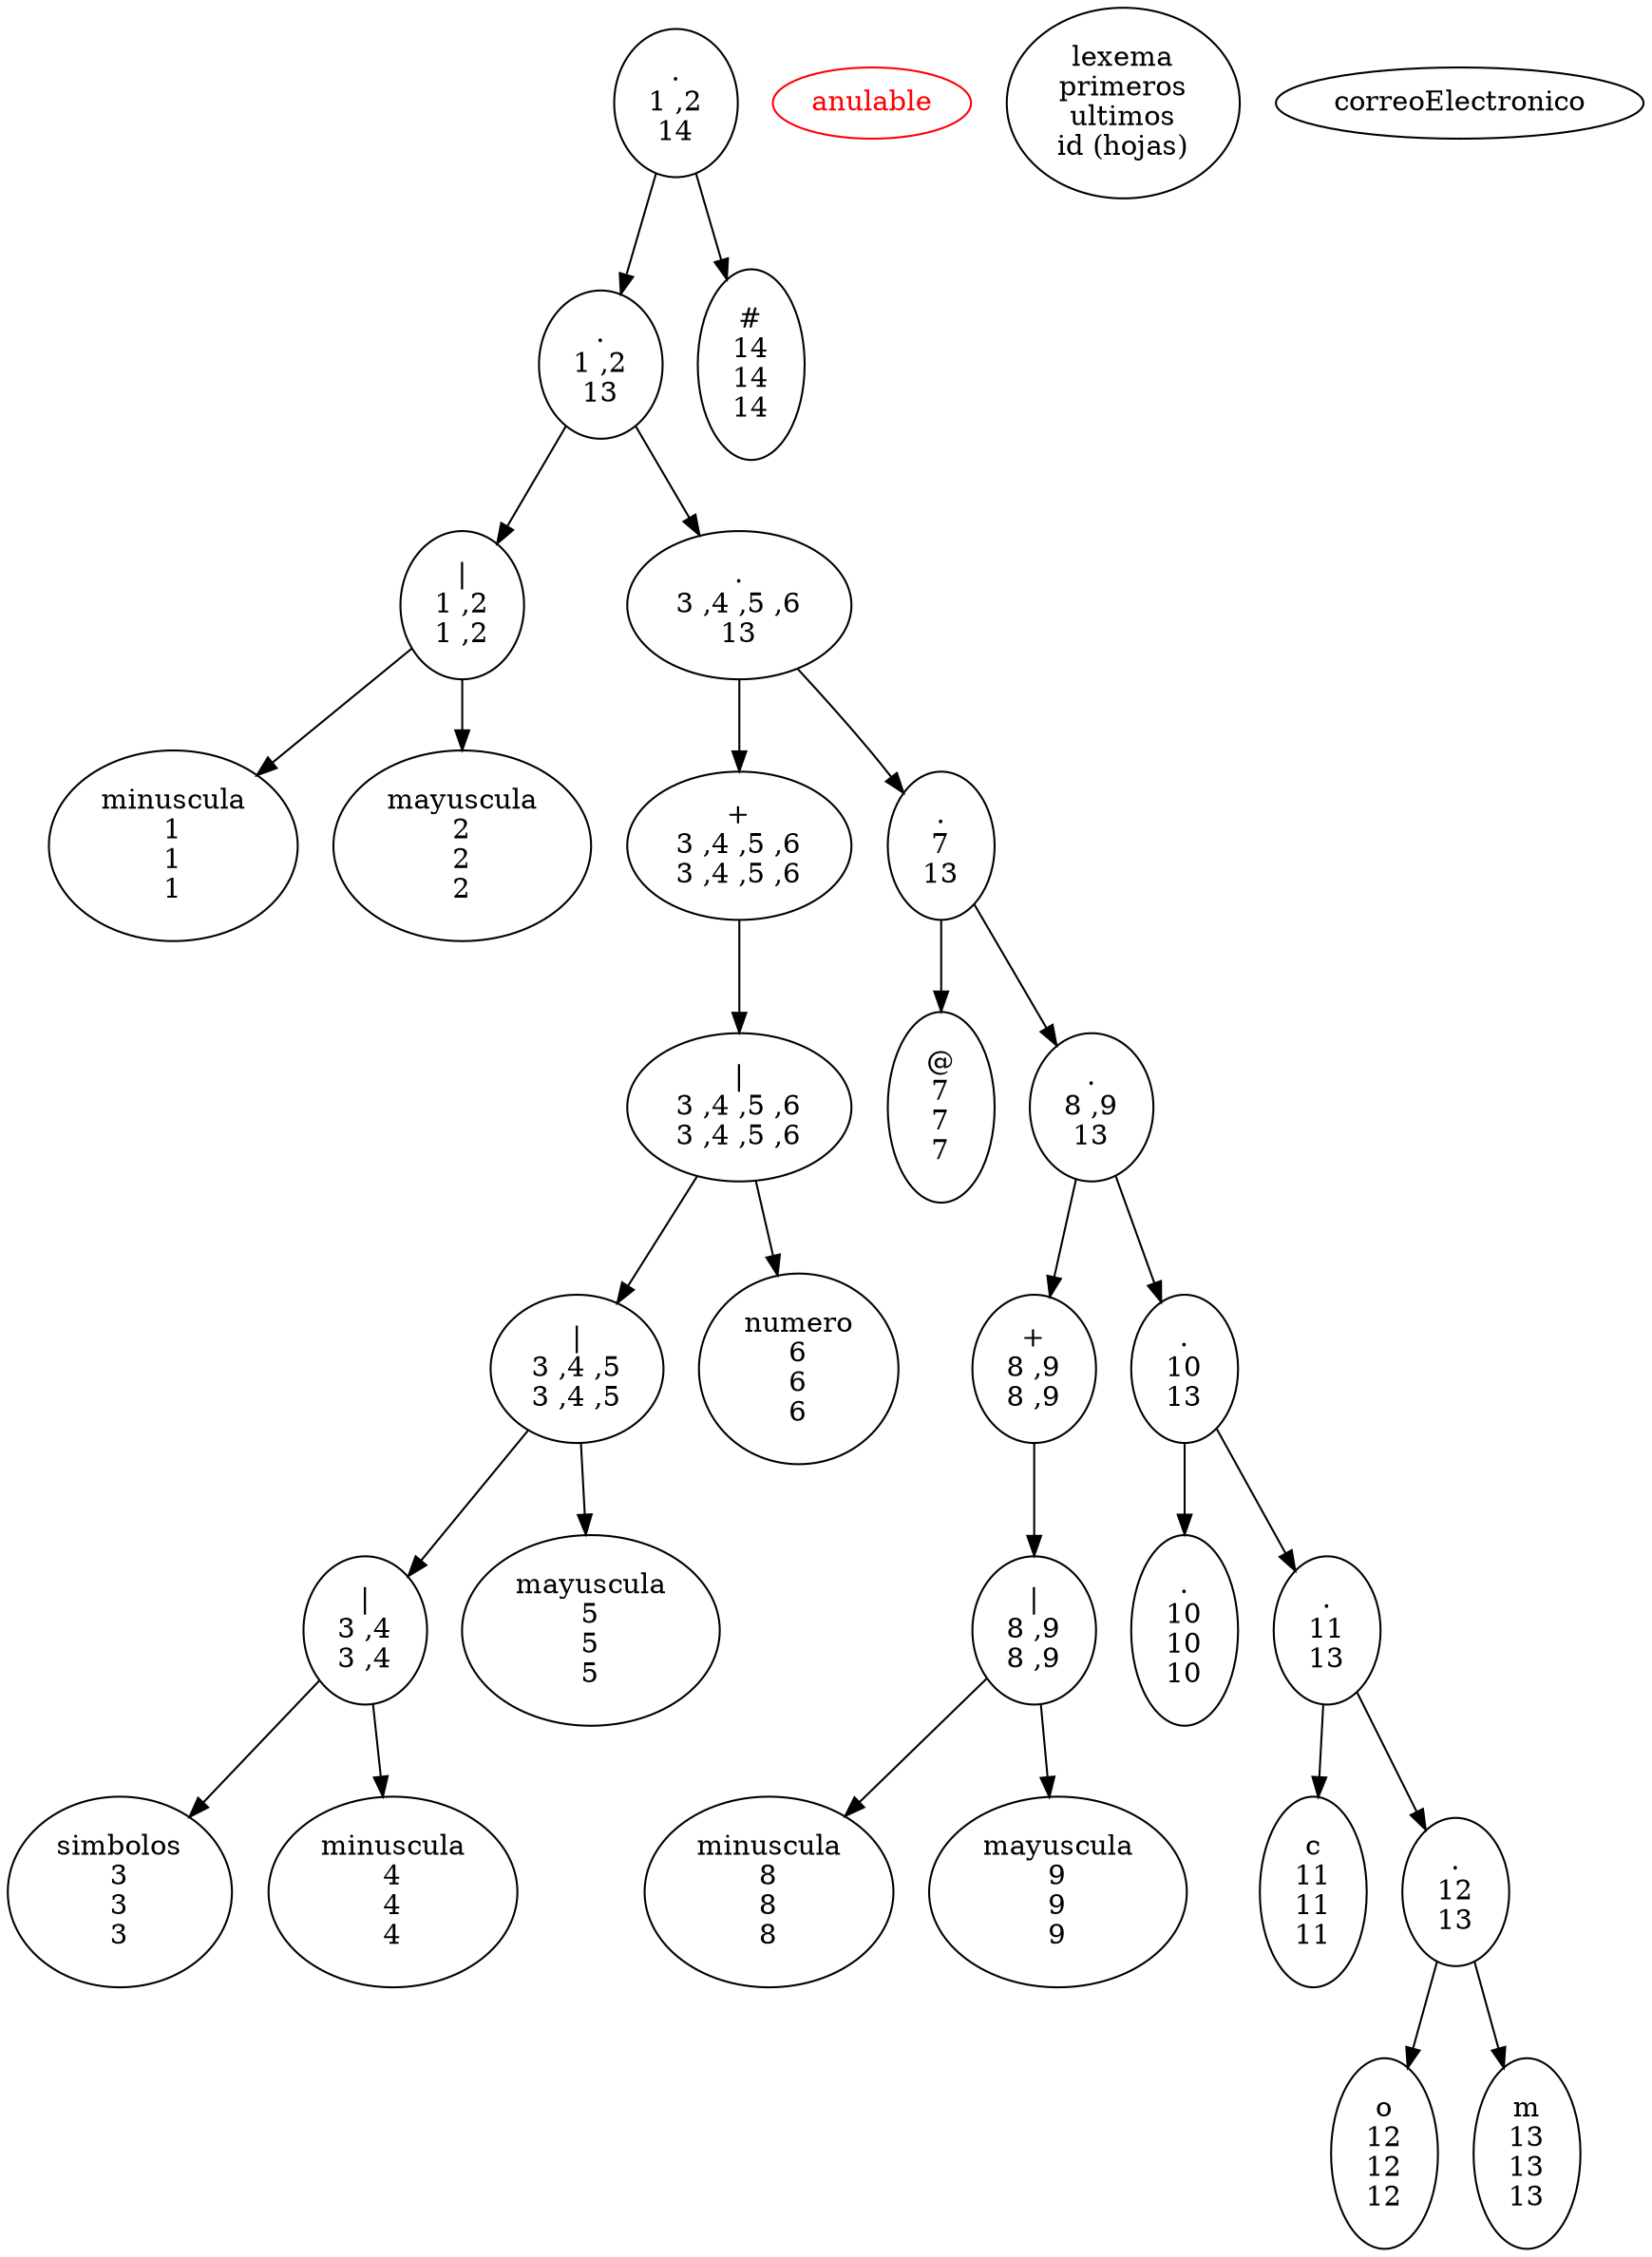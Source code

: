 digraph arbol {
n4[label="minuscula\n1\n1\n1"]
n5[label="mayuscula\n2\n2\n2"]
n3[label="|\n1 ,2\n1 ,2\n"]
n11[label="simbolos\n3\n3\n3"]
n12[label="minuscula\n4\n4\n4"]
n10[label="|\n3 ,4\n3 ,4\n"]
n13[label="mayuscula\n5\n5\n5"]
n9[label="|\n3 ,4 ,5\n3 ,4 ,5\n"]
n14[label="numero\n6\n6\n6"]
n8[label="|\n3 ,4 ,5 ,6\n3 ,4 ,5 ,6\n"]
n7[label="+\n3 ,4 ,5 ,6\n3 ,4 ,5 ,6\n"]
n16[label="@\n7\n7\n7"]
n20[label="minuscula\n8\n8\n8"]
n21[label="mayuscula\n9\n9\n9"]
n19[label="|\n8 ,9\n8 ,9\n"]
n18[label="+\n8 ,9\n8 ,9\n"]
n23[label=".\n10\n10\n10"]
n25[label="c\n11\n11\n11"]
n27[label="o\n12\n12\n12"]
n28[label="m\n13\n13\n13"]
n26[label=".\n12\n13\n"]
n24[label=".\n11\n13\n"]
n22[label=".\n10\n13\n"]
n17[label=".\n8 ,9\n13\n"]
n15[label=".\n7\n13\n"]
n6[label=".\n3 ,4 ,5 ,6\n13\n"]
n2[label=".\n1 ,2\n13\n"]
n29[label="#\n14\n14\n14"]
n1[label=".\n1 ,2\n14\n"]
n3-> n4
n3-> n5
n10-> n11
n10-> n12
n9-> n10
n9-> n13
n8-> n9
n8-> n14
n7-> n8
n19-> n20
n19-> n21
n18-> n19
n26-> n27
n26-> n28
n24-> n25
n24-> n26
n22-> n23
n22-> n24
n17-> n18
n17-> n22
n15-> n16
n15-> n17
n6-> n7
n6-> n15
n2-> n3
n2-> n6
n1-> n2
n1-> n29
n_anulable [label="anulable" color="red" fontcolor="red"]
n_ejemplo[label="lexema\nprimeros\nultimos\nid (hojas)"]
n_identificador [label="correoElectronico"]

}